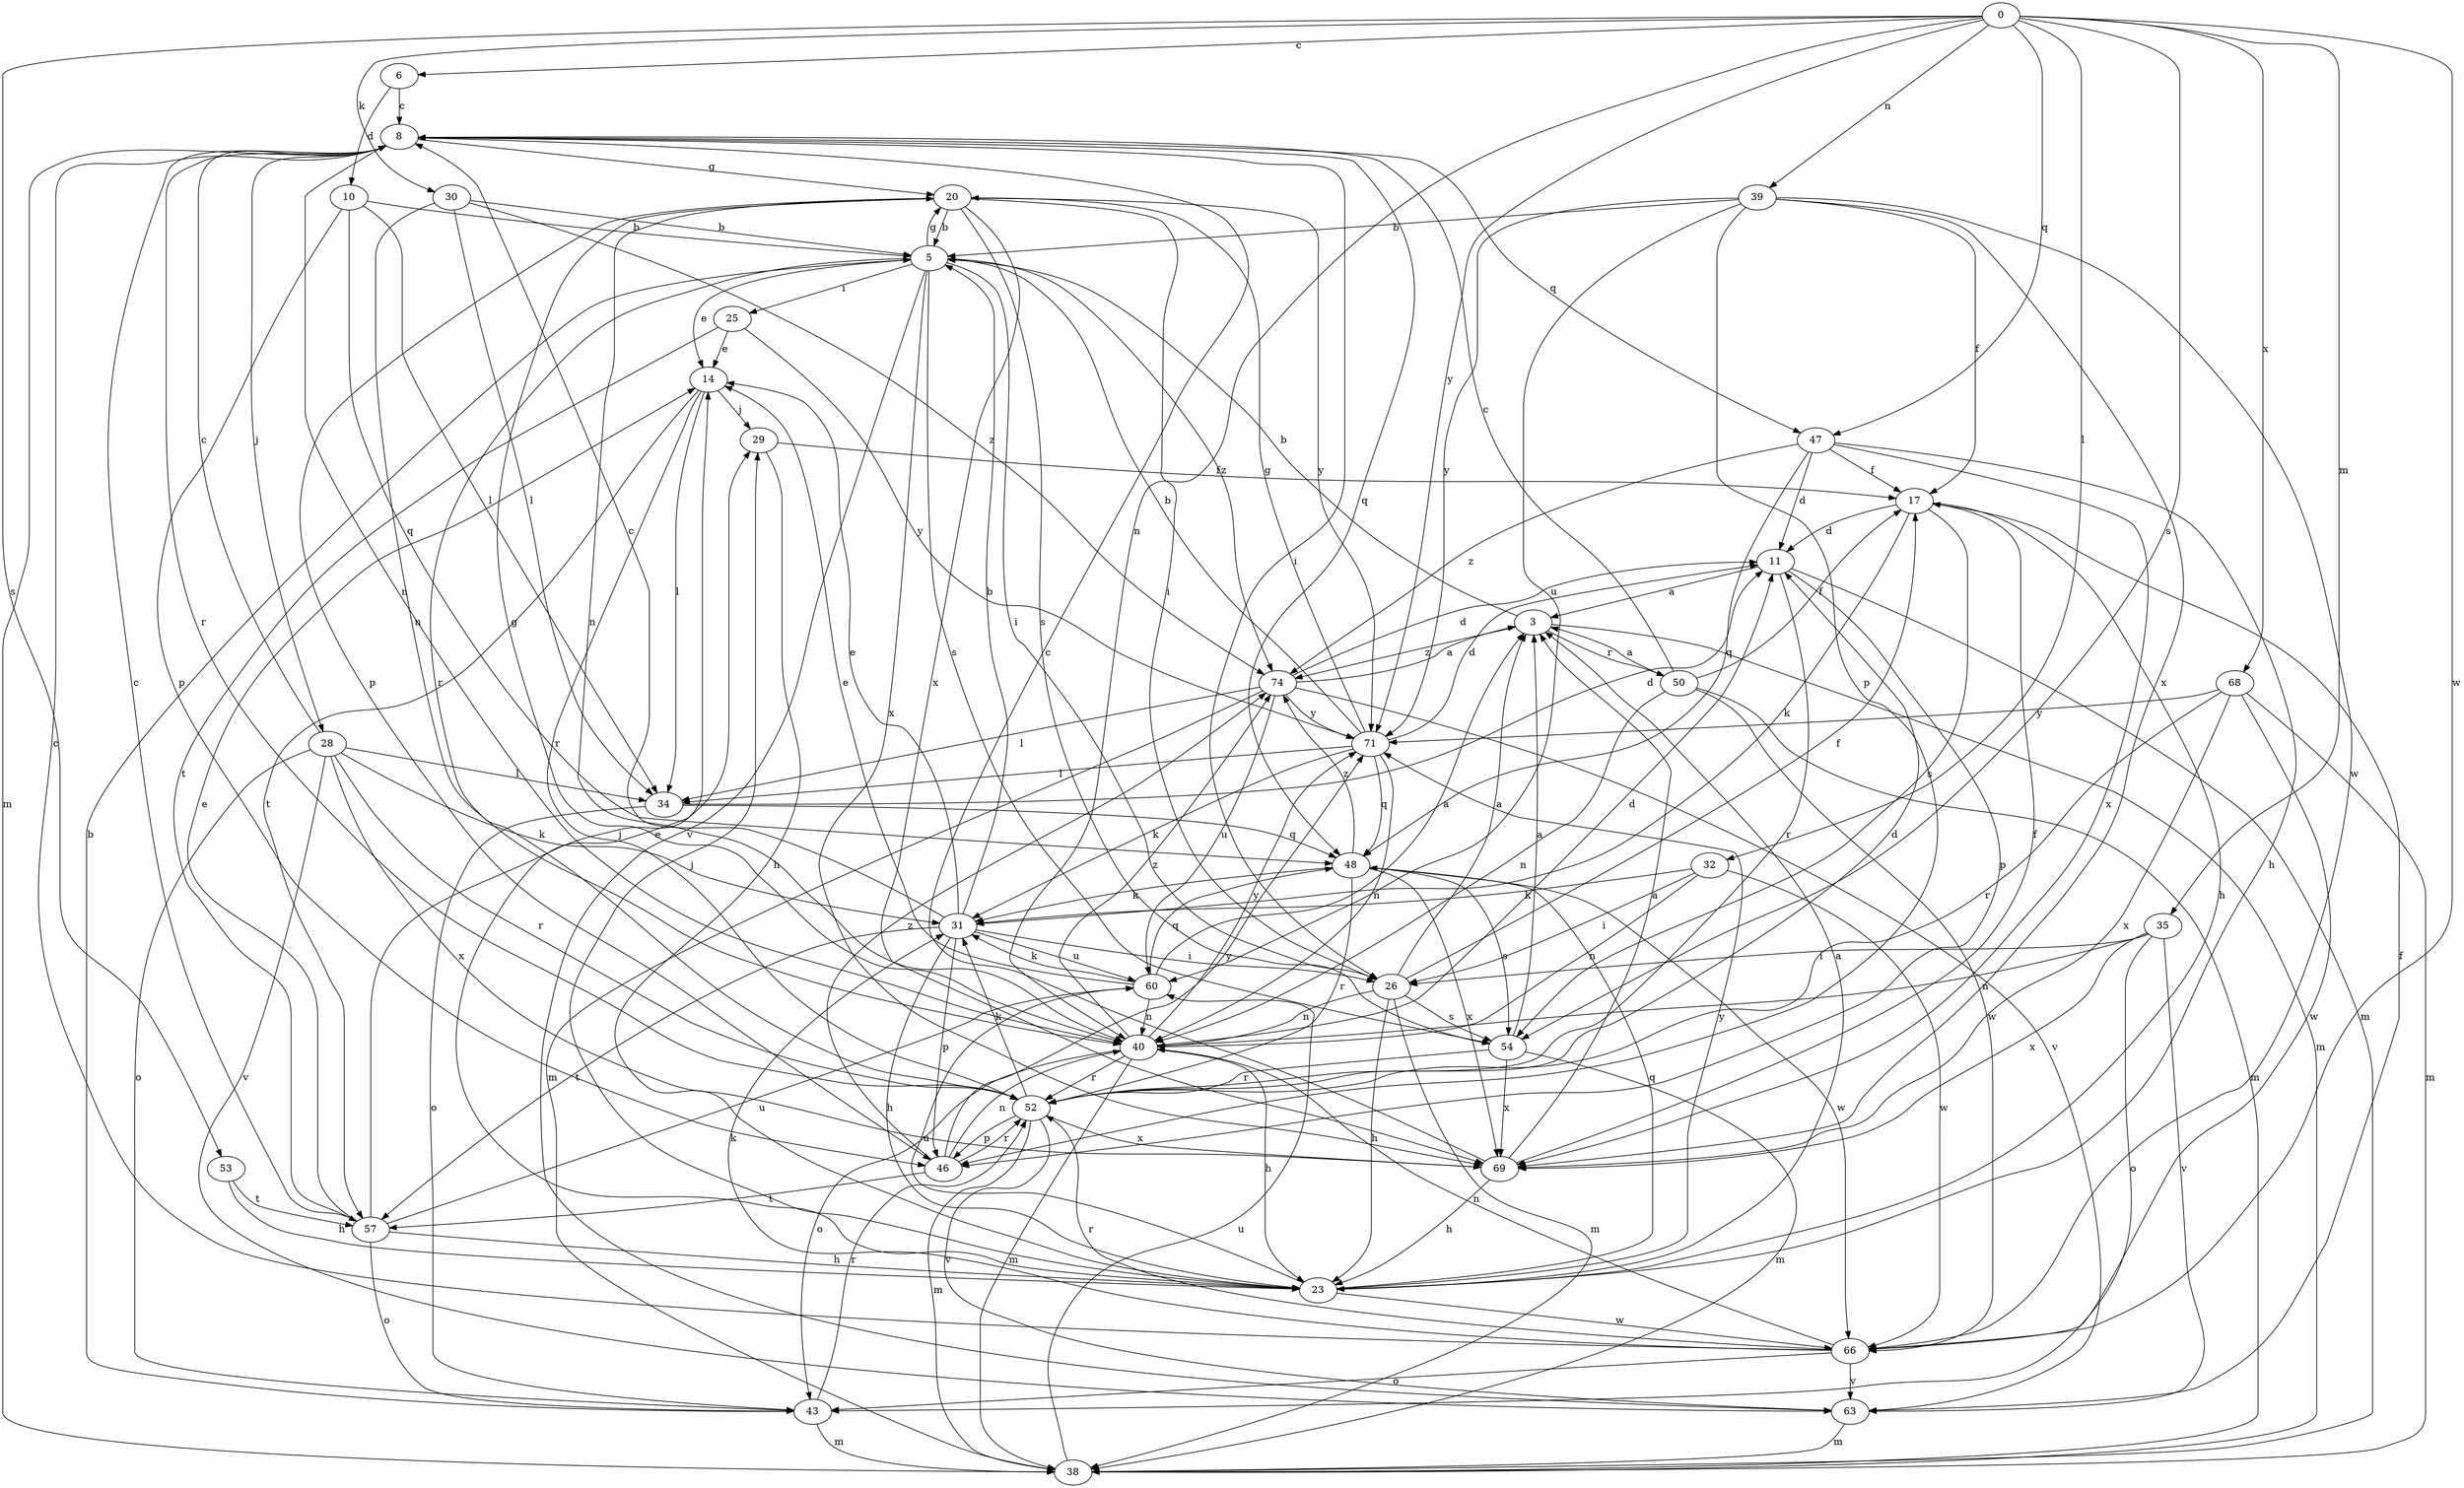 strict digraph  {
0;
3;
5;
6;
8;
10;
11;
14;
17;
20;
23;
25;
26;
28;
29;
30;
31;
32;
34;
35;
38;
39;
40;
43;
46;
47;
48;
50;
52;
53;
54;
57;
60;
63;
66;
68;
69;
71;
74;
0 -> 6  [label=c];
0 -> 30  [label=k];
0 -> 32  [label=l];
0 -> 35  [label=m];
0 -> 39  [label=n];
0 -> 40  [label=n];
0 -> 47  [label=q];
0 -> 53  [label=s];
0 -> 54  [label=s];
0 -> 66  [label=w];
0 -> 68  [label=x];
0 -> 71  [label=y];
3 -> 5  [label=b];
3 -> 38  [label=m];
3 -> 50  [label=r];
3 -> 74  [label=z];
5 -> 14  [label=e];
5 -> 20  [label=g];
5 -> 25  [label=i];
5 -> 26  [label=i];
5 -> 52  [label=r];
5 -> 54  [label=s];
5 -> 63  [label=v];
5 -> 69  [label=x];
5 -> 74  [label=z];
6 -> 8  [label=c];
6 -> 10  [label=d];
8 -> 20  [label=g];
8 -> 26  [label=i];
8 -> 28  [label=j];
8 -> 38  [label=m];
8 -> 40  [label=n];
8 -> 47  [label=q];
8 -> 48  [label=q];
8 -> 52  [label=r];
10 -> 5  [label=b];
10 -> 34  [label=l];
10 -> 46  [label=p];
10 -> 48  [label=q];
11 -> 3  [label=a];
11 -> 38  [label=m];
11 -> 46  [label=p];
11 -> 52  [label=r];
14 -> 29  [label=j];
14 -> 34  [label=l];
14 -> 52  [label=r];
14 -> 57  [label=t];
17 -> 11  [label=d];
17 -> 23  [label=h];
17 -> 31  [label=k];
17 -> 54  [label=s];
20 -> 5  [label=b];
20 -> 26  [label=i];
20 -> 40  [label=n];
20 -> 46  [label=p];
20 -> 54  [label=s];
20 -> 69  [label=x];
20 -> 71  [label=y];
23 -> 3  [label=a];
23 -> 14  [label=e];
23 -> 29  [label=j];
23 -> 48  [label=q];
23 -> 60  [label=u];
23 -> 66  [label=w];
23 -> 71  [label=y];
25 -> 14  [label=e];
25 -> 57  [label=t];
25 -> 71  [label=y];
26 -> 3  [label=a];
26 -> 17  [label=f];
26 -> 23  [label=h];
26 -> 38  [label=m];
26 -> 40  [label=n];
26 -> 54  [label=s];
28 -> 8  [label=c];
28 -> 31  [label=k];
28 -> 34  [label=l];
28 -> 43  [label=o];
28 -> 52  [label=r];
28 -> 63  [label=v];
28 -> 69  [label=x];
29 -> 17  [label=f];
29 -> 23  [label=h];
30 -> 5  [label=b];
30 -> 34  [label=l];
30 -> 40  [label=n];
30 -> 74  [label=z];
31 -> 5  [label=b];
31 -> 8  [label=c];
31 -> 14  [label=e];
31 -> 23  [label=h];
31 -> 26  [label=i];
31 -> 46  [label=p];
31 -> 57  [label=t];
31 -> 60  [label=u];
32 -> 26  [label=i];
32 -> 31  [label=k];
32 -> 40  [label=n];
32 -> 66  [label=w];
34 -> 11  [label=d];
34 -> 43  [label=o];
34 -> 48  [label=q];
35 -> 26  [label=i];
35 -> 40  [label=n];
35 -> 43  [label=o];
35 -> 63  [label=v];
35 -> 69  [label=x];
38 -> 60  [label=u];
39 -> 5  [label=b];
39 -> 17  [label=f];
39 -> 46  [label=p];
39 -> 60  [label=u];
39 -> 66  [label=w];
39 -> 69  [label=x];
39 -> 71  [label=y];
40 -> 11  [label=d];
40 -> 20  [label=g];
40 -> 23  [label=h];
40 -> 38  [label=m];
40 -> 43  [label=o];
40 -> 52  [label=r];
40 -> 71  [label=y];
40 -> 74  [label=z];
43 -> 5  [label=b];
43 -> 38  [label=m];
43 -> 52  [label=r];
46 -> 40  [label=n];
46 -> 52  [label=r];
46 -> 57  [label=t];
46 -> 71  [label=y];
46 -> 74  [label=z];
47 -> 11  [label=d];
47 -> 17  [label=f];
47 -> 23  [label=h];
47 -> 48  [label=q];
47 -> 69  [label=x];
47 -> 74  [label=z];
48 -> 31  [label=k];
48 -> 52  [label=r];
48 -> 54  [label=s];
48 -> 66  [label=w];
48 -> 69  [label=x];
48 -> 74  [label=z];
50 -> 3  [label=a];
50 -> 8  [label=c];
50 -> 17  [label=f];
50 -> 38  [label=m];
50 -> 40  [label=n];
50 -> 66  [label=w];
52 -> 11  [label=d];
52 -> 31  [label=k];
52 -> 38  [label=m];
52 -> 46  [label=p];
52 -> 63  [label=v];
52 -> 69  [label=x];
53 -> 23  [label=h];
53 -> 57  [label=t];
54 -> 3  [label=a];
54 -> 38  [label=m];
54 -> 52  [label=r];
54 -> 69  [label=x];
57 -> 8  [label=c];
57 -> 14  [label=e];
57 -> 23  [label=h];
57 -> 29  [label=j];
57 -> 43  [label=o];
57 -> 60  [label=u];
60 -> 3  [label=a];
60 -> 14  [label=e];
60 -> 31  [label=k];
60 -> 40  [label=n];
60 -> 48  [label=q];
63 -> 17  [label=f];
63 -> 38  [label=m];
66 -> 8  [label=c];
66 -> 31  [label=k];
66 -> 40  [label=n];
66 -> 43  [label=o];
66 -> 52  [label=r];
66 -> 63  [label=v];
68 -> 38  [label=m];
68 -> 52  [label=r];
68 -> 66  [label=w];
68 -> 69  [label=x];
68 -> 71  [label=y];
69 -> 3  [label=a];
69 -> 8  [label=c];
69 -> 17  [label=f];
69 -> 23  [label=h];
71 -> 5  [label=b];
71 -> 11  [label=d];
71 -> 20  [label=g];
71 -> 31  [label=k];
71 -> 34  [label=l];
71 -> 40  [label=n];
71 -> 48  [label=q];
74 -> 3  [label=a];
74 -> 11  [label=d];
74 -> 34  [label=l];
74 -> 38  [label=m];
74 -> 60  [label=u];
74 -> 63  [label=v];
74 -> 71  [label=y];
}
